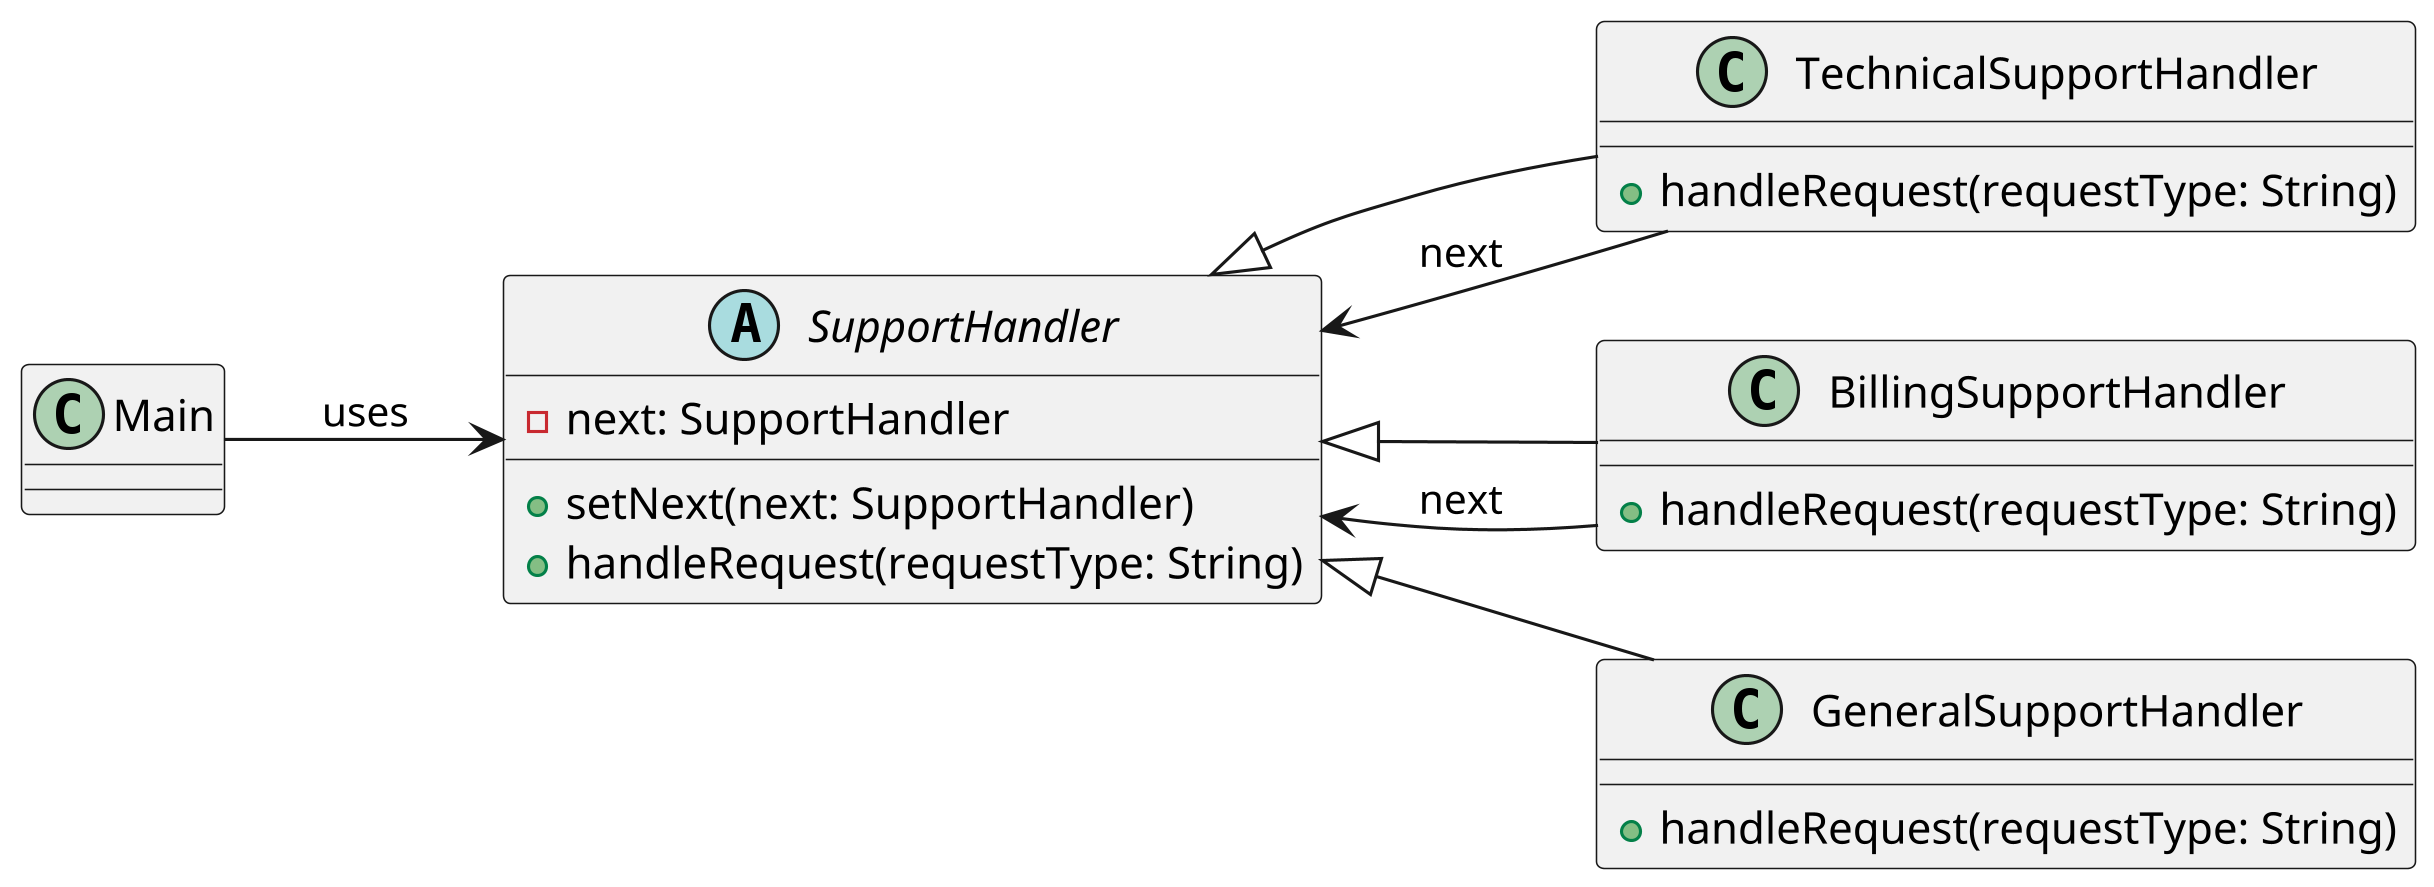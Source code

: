 @startuml
skinparam dpi 300
left to right direction

abstract class SupportHandler {
  -next: SupportHandler
  +setNext(next: SupportHandler)
  +handleRequest(requestType: String)
}

class TechnicalSupportHandler {
  +handleRequest(requestType: String)
}

class BillingSupportHandler {
  +handleRequest(requestType: String)
}

class GeneralSupportHandler {
  +handleRequest(requestType: String)
}

class Main

SupportHandler <|-- TechnicalSupportHandler
SupportHandler <|-- BillingSupportHandler
SupportHandler <|-- GeneralSupportHandler

Main --> SupportHandler : uses
TechnicalSupportHandler --> SupportHandler : next
BillingSupportHandler --> SupportHandler : next

@enduml
